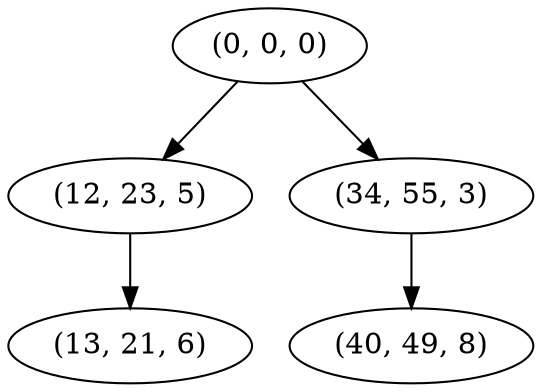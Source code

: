 digraph tree {
    "(0, 0, 0)";
    "(12, 23, 5)";
    "(13, 21, 6)";
    "(34, 55, 3)";
    "(40, 49, 8)";
    "(0, 0, 0)" -> "(12, 23, 5)";
    "(0, 0, 0)" -> "(34, 55, 3)";
    "(12, 23, 5)" -> "(13, 21, 6)";
    "(34, 55, 3)" -> "(40, 49, 8)";
}
